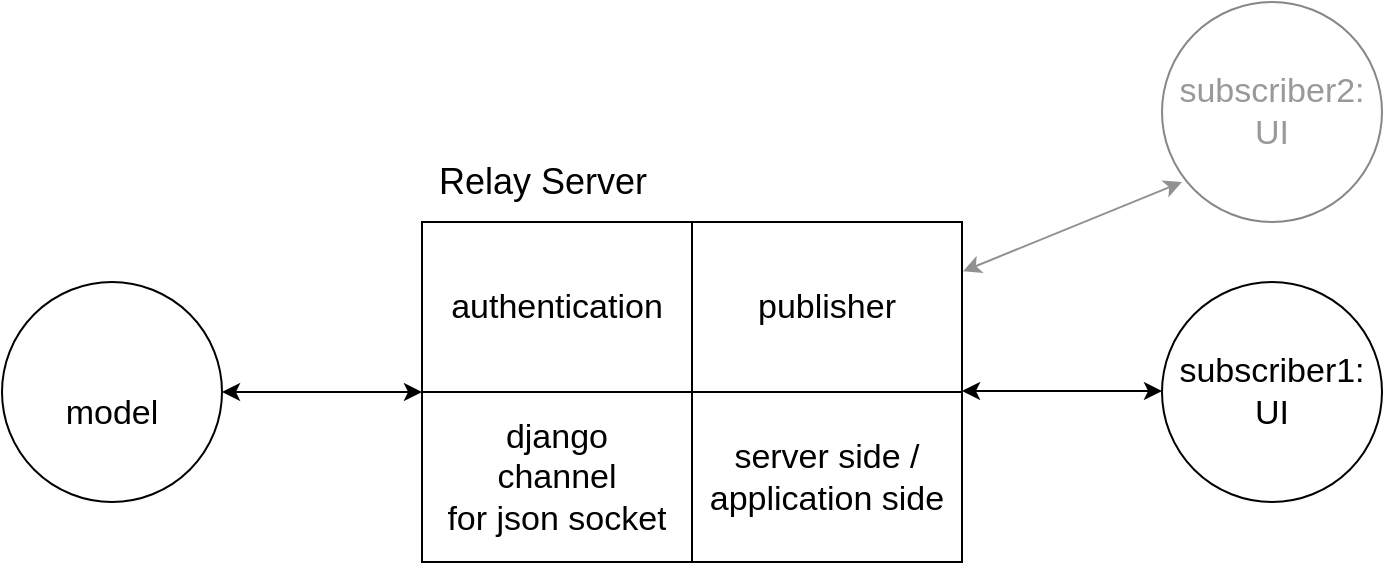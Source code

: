 <mxfile version="14.4.3" type="github">
  <diagram id="97dBMP7U-rg1EEQUuZlv" name="Page-1">
    <mxGraphModel dx="1373" dy="765" grid="1" gridSize="10" guides="1" tooltips="1" connect="1" arrows="1" fold="1" page="1" pageScale="1" pageWidth="850" pageHeight="1100" math="0" shadow="0">
      <root>
        <mxCell id="0" />
        <mxCell id="1" parent="0" />
        <mxCell id="IEVujRrbs8_3U6TJMkjn-11" value="" style="edgeStyle=orthogonalEdgeStyle;rounded=0;orthogonalLoop=1;jettySize=auto;html=1;fontSize=17;curved=1;startArrow=classic;startFill=1;" parent="1" source="IEVujRrbs8_3U6TJMkjn-2" target="IEVujRrbs8_3U6TJMkjn-10" edge="1">
          <mxGeometry relative="1" as="geometry" />
        </mxCell>
        <mxCell id="IEVujRrbs8_3U6TJMkjn-2" value="" style="shape=table;html=1;whiteSpace=wrap;startSize=0;container=1;collapsible=0;childLayout=tableLayout;fontSize=17;" parent="1" vertex="1">
          <mxGeometry x="280" y="280" width="270" height="170" as="geometry" />
        </mxCell>
        <mxCell id="IEVujRrbs8_3U6TJMkjn-3" value="" style="shape=partialRectangle;html=1;whiteSpace=wrap;collapsible=0;dropTarget=0;pointerEvents=0;fillColor=none;top=0;left=0;bottom=0;right=0;points=[[0,0.5],[1,0.5]];portConstraint=eastwest;fontSize=17;" parent="IEVujRrbs8_3U6TJMkjn-2" vertex="1">
          <mxGeometry width="270" height="85" as="geometry" />
        </mxCell>
        <mxCell id="IEVujRrbs8_3U6TJMkjn-4" value="authentication" style="shape=partialRectangle;html=1;whiteSpace=wrap;connectable=0;overflow=hidden;fillColor=none;top=0;left=0;bottom=0;right=0;fontSize=17;" parent="IEVujRrbs8_3U6TJMkjn-3" vertex="1">
          <mxGeometry width="135" height="85" as="geometry" />
        </mxCell>
        <mxCell id="IEVujRrbs8_3U6TJMkjn-5" value="publisher" style="shape=partialRectangle;html=1;whiteSpace=wrap;connectable=0;overflow=hidden;fillColor=none;top=0;left=0;bottom=0;right=0;fontSize=17;" parent="IEVujRrbs8_3U6TJMkjn-3" vertex="1">
          <mxGeometry x="135" width="135" height="85" as="geometry" />
        </mxCell>
        <mxCell id="IEVujRrbs8_3U6TJMkjn-6" value="" style="shape=partialRectangle;html=1;whiteSpace=wrap;collapsible=0;dropTarget=0;pointerEvents=0;fillColor=none;top=0;left=0;bottom=0;right=0;points=[[0,0.5],[1,0.5]];portConstraint=eastwest;fontSize=17;" parent="IEVujRrbs8_3U6TJMkjn-2" vertex="1">
          <mxGeometry y="85" width="270" height="85" as="geometry" />
        </mxCell>
        <mxCell id="IEVujRrbs8_3U6TJMkjn-7" value="django&lt;br style=&quot;font-size: 17px;&quot;&gt;channel&lt;br style=&quot;font-size: 17px;&quot;&gt;for json socket" style="shape=partialRectangle;html=1;whiteSpace=wrap;connectable=0;overflow=hidden;fillColor=none;top=0;left=0;bottom=0;right=0;fontSize=17;" parent="IEVujRrbs8_3U6TJMkjn-6" vertex="1">
          <mxGeometry width="135" height="85" as="geometry" />
        </mxCell>
        <mxCell id="IEVujRrbs8_3U6TJMkjn-8" value="server side /&lt;br style=&quot;font-size: 17px;&quot;&gt;application side" style="shape=partialRectangle;html=1;whiteSpace=wrap;connectable=0;overflow=hidden;fillColor=none;top=0;left=0;bottom=0;right=0;fontSize=17;" parent="IEVujRrbs8_3U6TJMkjn-6" vertex="1">
          <mxGeometry x="135" width="135" height="85" as="geometry" />
        </mxCell>
        <mxCell id="IEVujRrbs8_3U6TJMkjn-9" value="subscriber1:&lt;br style=&quot;font-size: 17px;&quot;&gt;UI" style="ellipse;whiteSpace=wrap;html=1;aspect=fixed;fontSize=17;" parent="1" vertex="1">
          <mxGeometry x="650" y="310" width="110" height="110" as="geometry" />
        </mxCell>
        <mxCell id="IEVujRrbs8_3U6TJMkjn-10" value="&amp;nbsp;&lt;br style=&quot;font-size: 17px&quot;&gt;model" style="ellipse;whiteSpace=wrap;html=1;aspect=fixed;fontSize=17;" parent="1" vertex="1">
          <mxGeometry x="70" y="310" width="110" height="110" as="geometry" />
        </mxCell>
        <mxCell id="IEVujRrbs8_3U6TJMkjn-32" value="" style="edgeStyle=orthogonalEdgeStyle;rounded=0;orthogonalLoop=1;jettySize=auto;html=1;fontSize=17;curved=1;startArrow=classic;startFill=1;" parent="1" edge="1">
          <mxGeometry relative="1" as="geometry">
            <mxPoint x="650" y="364.5" as="sourcePoint" />
            <mxPoint x="550" y="364.5" as="targetPoint" />
          </mxGeometry>
        </mxCell>
        <mxCell id="_dCRkpDqDrZ6vmyKsa8C-1" value="&lt;font style=&quot;font-size: 18px&quot;&gt;Relay Server&lt;/font&gt;" style="text;html=1;align=center;verticalAlign=middle;resizable=0;points=[];autosize=1;" vertex="1" parent="1">
          <mxGeometry x="280" y="250" width="120" height="20" as="geometry" />
        </mxCell>
        <mxCell id="_dCRkpDqDrZ6vmyKsa8C-2" value="&lt;font color=&quot;#999999&quot;&gt;subscriber2:&lt;br style=&quot;font-size: 17px&quot;&gt;UI&lt;/font&gt;" style="ellipse;whiteSpace=wrap;html=1;aspect=fixed;fontSize=17;strokeColor=#878787;" vertex="1" parent="1">
          <mxGeometry x="650" y="170" width="110" height="110" as="geometry" />
        </mxCell>
        <mxCell id="_dCRkpDqDrZ6vmyKsa8C-3" value="" style="rounded=0;orthogonalLoop=1;jettySize=auto;html=1;fontSize=17;startArrow=classic;startFill=1;entryX=1.002;entryY=0.29;entryDx=0;entryDy=0;entryPerimeter=0;strokeColor=#919191;" edge="1" parent="1" target="IEVujRrbs8_3U6TJMkjn-3">
          <mxGeometry relative="1" as="geometry">
            <mxPoint x="660" y="260" as="sourcePoint" />
            <mxPoint x="560" y="230" as="targetPoint" />
          </mxGeometry>
        </mxCell>
      </root>
    </mxGraphModel>
  </diagram>
</mxfile>
